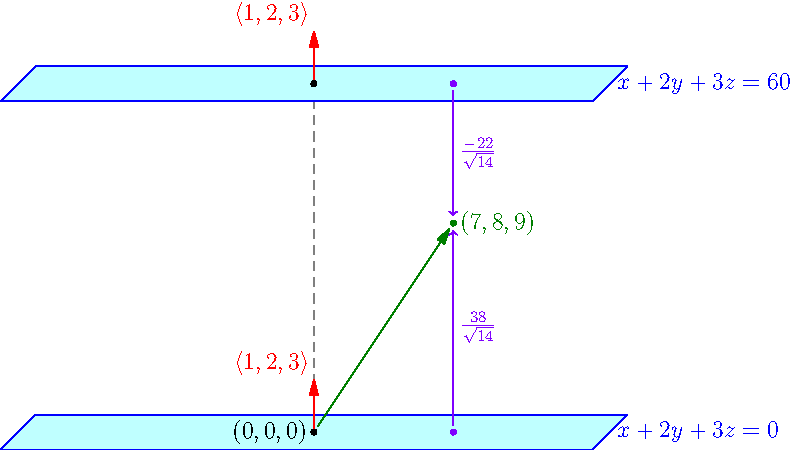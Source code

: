 size(14cm);
real H = 17;
draw((0,0)--(0,20), grey + dashed);

filldraw((-H-1, -1)--(H-1,-1)--(H+1,1)--(-H+1,1)--cycle, palecyan, blue);
filldraw((-H-1, 19)--(H-1,19)--(H+1,21)--(-H+1,21)--cycle, palecyan, blue);

dot((8,0), purple);
dot((8,20), purple);

draw((8,0)--(8,12), purple, EndArrow(TeXHead), Margins);
draw((8,20)--(8,12), purple, EndArrow(TeXHead), Margins);
label("$\frac{38}{\sqrt{14}}$", (8,6), dir(0), purple);
label("$\frac{-22}{\sqrt{14}}$", (8,16), dir(0), purple);

dot((8,12), deepgreen);
draw((0,0)--(8,12), deepgreen, EndArrow, Margins);
label("$x+2y+3z=0$", (H,0), dir(0), blue);
label("$x+2y+3z=60$", (H,20), dir(0), blue);
label("$(7,8,9)$", (8,12), dir(0), deepgreen);

draw((0,0)--(0,3), red, EndArrow);
draw((0,20)--(0,23), red, EndArrow);
label("$\langle 1,2,3 \rangle$", (0,3), dir(135), red);
label("$\langle 1,2,3 \rangle$", (0,23), dir(135), red);
dot((0,0));
dot((0,20));
label("$(0,0,0)$", (0,0), dir(180), black);
